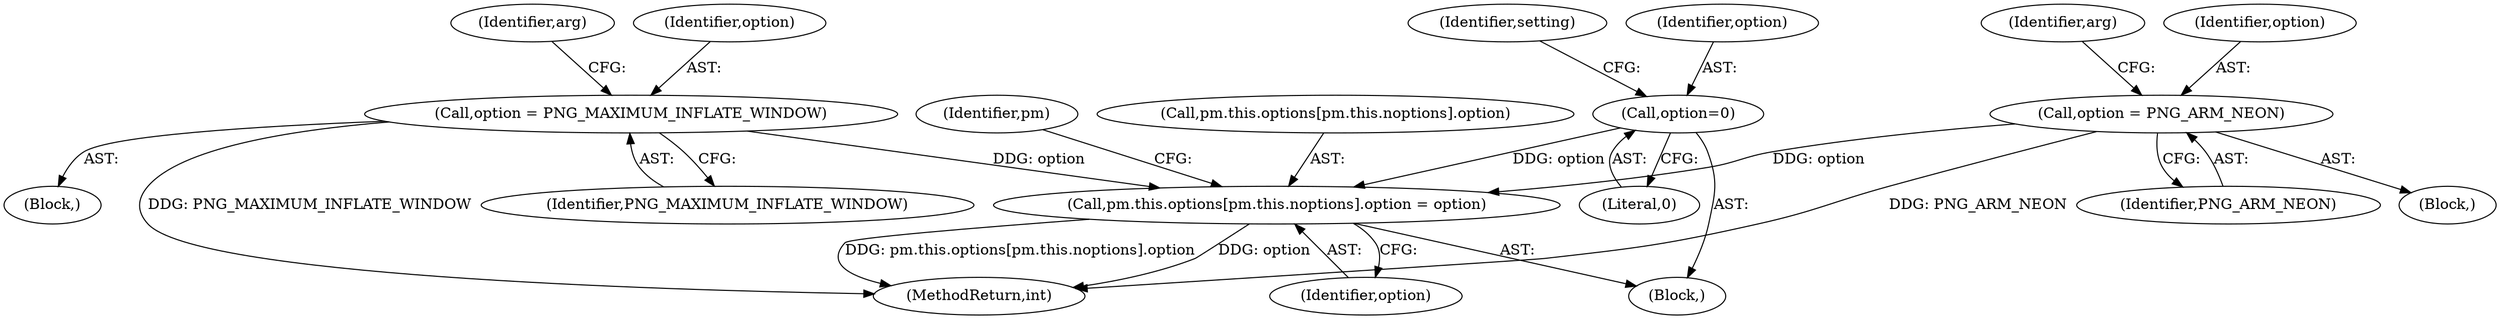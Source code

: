 digraph "0_Android_9d4853418ab2f754c2b63e091c29c5529b8b86ca_94@array" {
"1001376" [label="(Call,pm.this.options[pm.this.noptions].option = option)"];
"1001331" [label="(Call,option = PNG_MAXIMUM_INFLATE_WINDOW)"];
"1001301" [label="(Call,option=0)"];
"1001316" [label="(Call,option = PNG_ARM_NEON)"];
"1001318" [label="(Identifier,PNG_ARM_NEON)"];
"1001320" [label="(Identifier,arg)"];
"1001335" [label="(Identifier,arg)"];
"1001396" [label="(Identifier,pm)"];
"1001301" [label="(Call,option=0)"];
"1001330" [label="(Block,)"];
"1001390" [label="(Identifier,option)"];
"1001303" [label="(Literal,0)"];
"1001331" [label="(Call,option = PNG_MAXIMUM_INFLATE_WINDOW)"];
"1001333" [label="(Identifier,PNG_MAXIMUM_INFLATE_WINDOW)"];
"1001332" [label="(Identifier,option)"];
"1001306" [label="(Identifier,setting)"];
"1001377" [label="(Call,pm.this.options[pm.this.noptions].option)"];
"1001302" [label="(Identifier,option)"];
"1001292" [label="(Block,)"];
"1001376" [label="(Call,pm.this.options[pm.this.noptions].option = option)"];
"1001841" [label="(MethodReturn,int)"];
"1001316" [label="(Call,option = PNG_ARM_NEON)"];
"1001317" [label="(Identifier,option)"];
"1001315" [label="(Block,)"];
"1001376" -> "1001292"  [label="AST: "];
"1001376" -> "1001390"  [label="CFG: "];
"1001377" -> "1001376"  [label="AST: "];
"1001390" -> "1001376"  [label="AST: "];
"1001396" -> "1001376"  [label="CFG: "];
"1001376" -> "1001841"  [label="DDG: pm.this.options[pm.this.noptions].option"];
"1001376" -> "1001841"  [label="DDG: option"];
"1001331" -> "1001376"  [label="DDG: option"];
"1001301" -> "1001376"  [label="DDG: option"];
"1001316" -> "1001376"  [label="DDG: option"];
"1001331" -> "1001330"  [label="AST: "];
"1001331" -> "1001333"  [label="CFG: "];
"1001332" -> "1001331"  [label="AST: "];
"1001333" -> "1001331"  [label="AST: "];
"1001335" -> "1001331"  [label="CFG: "];
"1001331" -> "1001841"  [label="DDG: PNG_MAXIMUM_INFLATE_WINDOW"];
"1001301" -> "1001292"  [label="AST: "];
"1001301" -> "1001303"  [label="CFG: "];
"1001302" -> "1001301"  [label="AST: "];
"1001303" -> "1001301"  [label="AST: "];
"1001306" -> "1001301"  [label="CFG: "];
"1001316" -> "1001315"  [label="AST: "];
"1001316" -> "1001318"  [label="CFG: "];
"1001317" -> "1001316"  [label="AST: "];
"1001318" -> "1001316"  [label="AST: "];
"1001320" -> "1001316"  [label="CFG: "];
"1001316" -> "1001841"  [label="DDG: PNG_ARM_NEON"];
}
